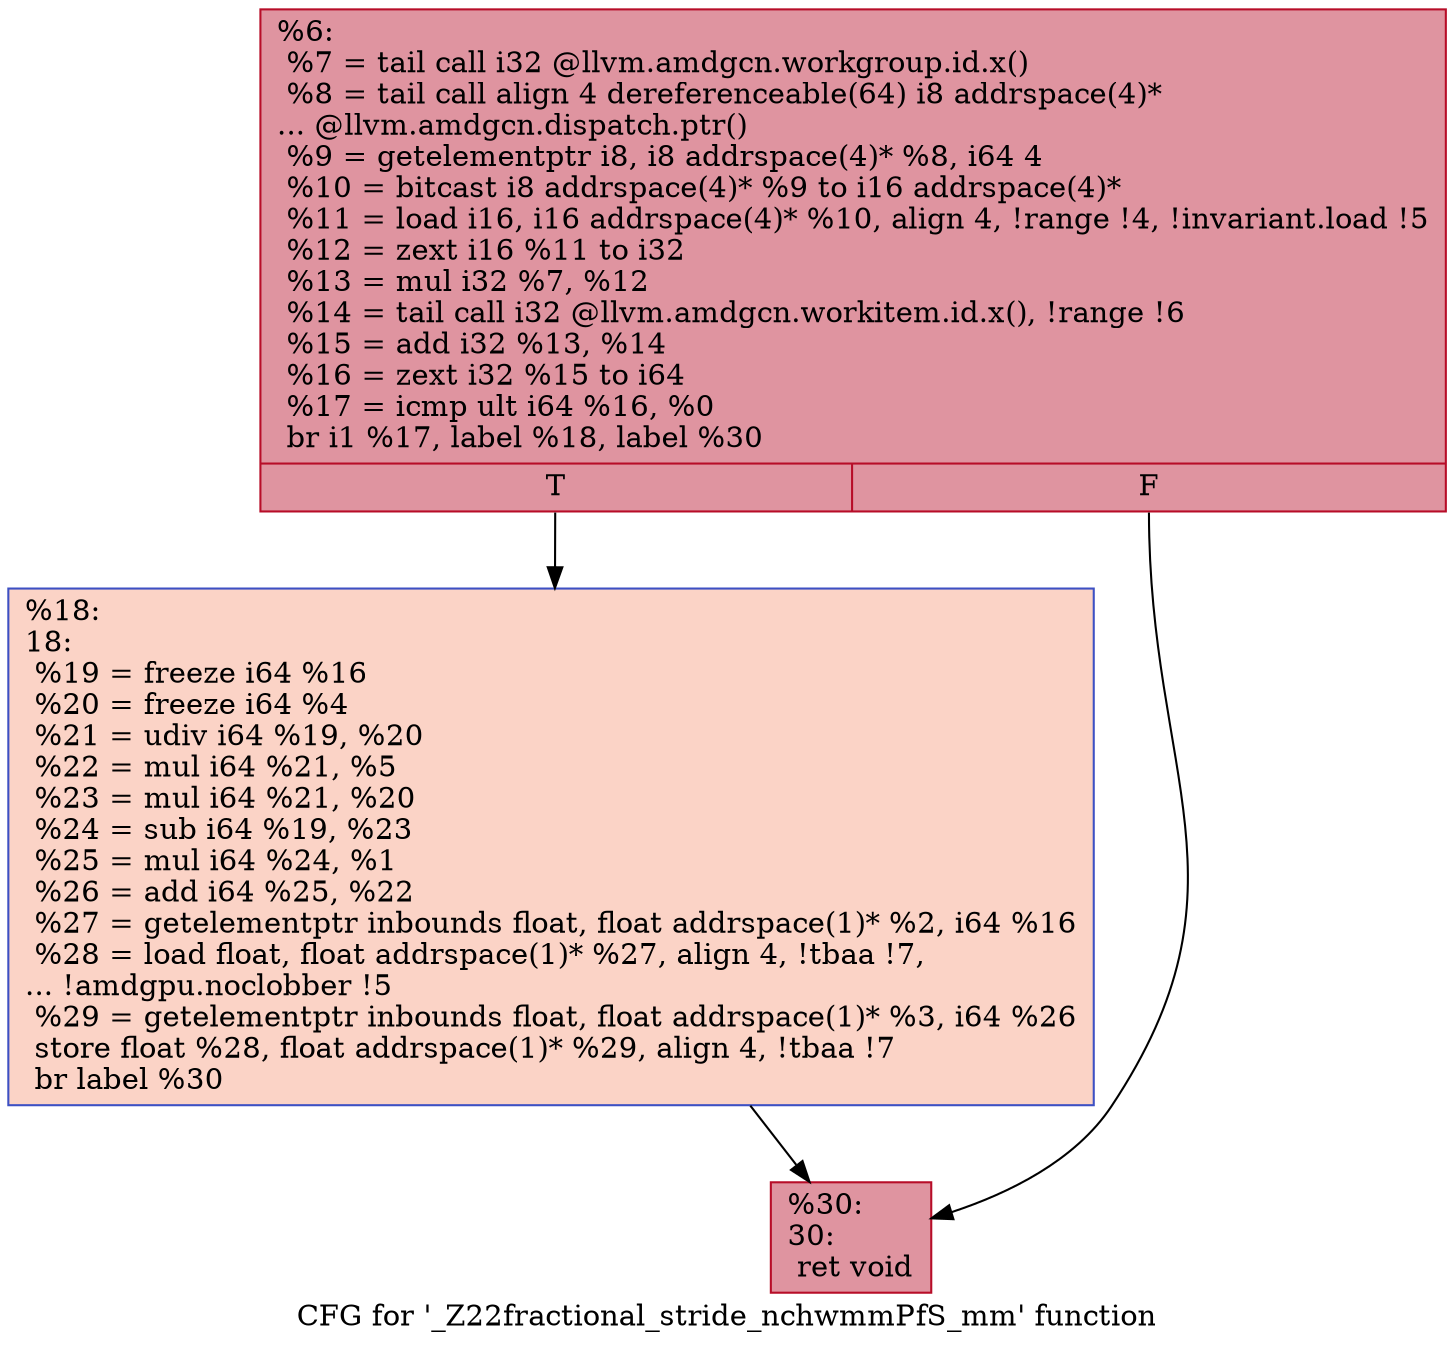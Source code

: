 digraph "CFG for '_Z22fractional_stride_nchwmmPfS_mm' function" {
	label="CFG for '_Z22fractional_stride_nchwmmPfS_mm' function";

	Node0x4524190 [shape=record,color="#b70d28ff", style=filled, fillcolor="#b70d2870",label="{%6:\l  %7 = tail call i32 @llvm.amdgcn.workgroup.id.x()\l  %8 = tail call align 4 dereferenceable(64) i8 addrspace(4)*\l... @llvm.amdgcn.dispatch.ptr()\l  %9 = getelementptr i8, i8 addrspace(4)* %8, i64 4\l  %10 = bitcast i8 addrspace(4)* %9 to i16 addrspace(4)*\l  %11 = load i16, i16 addrspace(4)* %10, align 4, !range !4, !invariant.load !5\l  %12 = zext i16 %11 to i32\l  %13 = mul i32 %7, %12\l  %14 = tail call i32 @llvm.amdgcn.workitem.id.x(), !range !6\l  %15 = add i32 %13, %14\l  %16 = zext i32 %15 to i64\l  %17 = icmp ult i64 %16, %0\l  br i1 %17, label %18, label %30\l|{<s0>T|<s1>F}}"];
	Node0x4524190:s0 -> Node0x4526190;
	Node0x4524190:s1 -> Node0x4526220;
	Node0x4526190 [shape=record,color="#3d50c3ff", style=filled, fillcolor="#f59c7d70",label="{%18:\l18:                                               \l  %19 = freeze i64 %16\l  %20 = freeze i64 %4\l  %21 = udiv i64 %19, %20\l  %22 = mul i64 %21, %5\l  %23 = mul i64 %21, %20\l  %24 = sub i64 %19, %23\l  %25 = mul i64 %24, %1\l  %26 = add i64 %25, %22\l  %27 = getelementptr inbounds float, float addrspace(1)* %2, i64 %16\l  %28 = load float, float addrspace(1)* %27, align 4, !tbaa !7,\l... !amdgpu.noclobber !5\l  %29 = getelementptr inbounds float, float addrspace(1)* %3, i64 %26\l  store float %28, float addrspace(1)* %29, align 4, !tbaa !7\l  br label %30\l}"];
	Node0x4526190 -> Node0x4526220;
	Node0x4526220 [shape=record,color="#b70d28ff", style=filled, fillcolor="#b70d2870",label="{%30:\l30:                                               \l  ret void\l}"];
}
